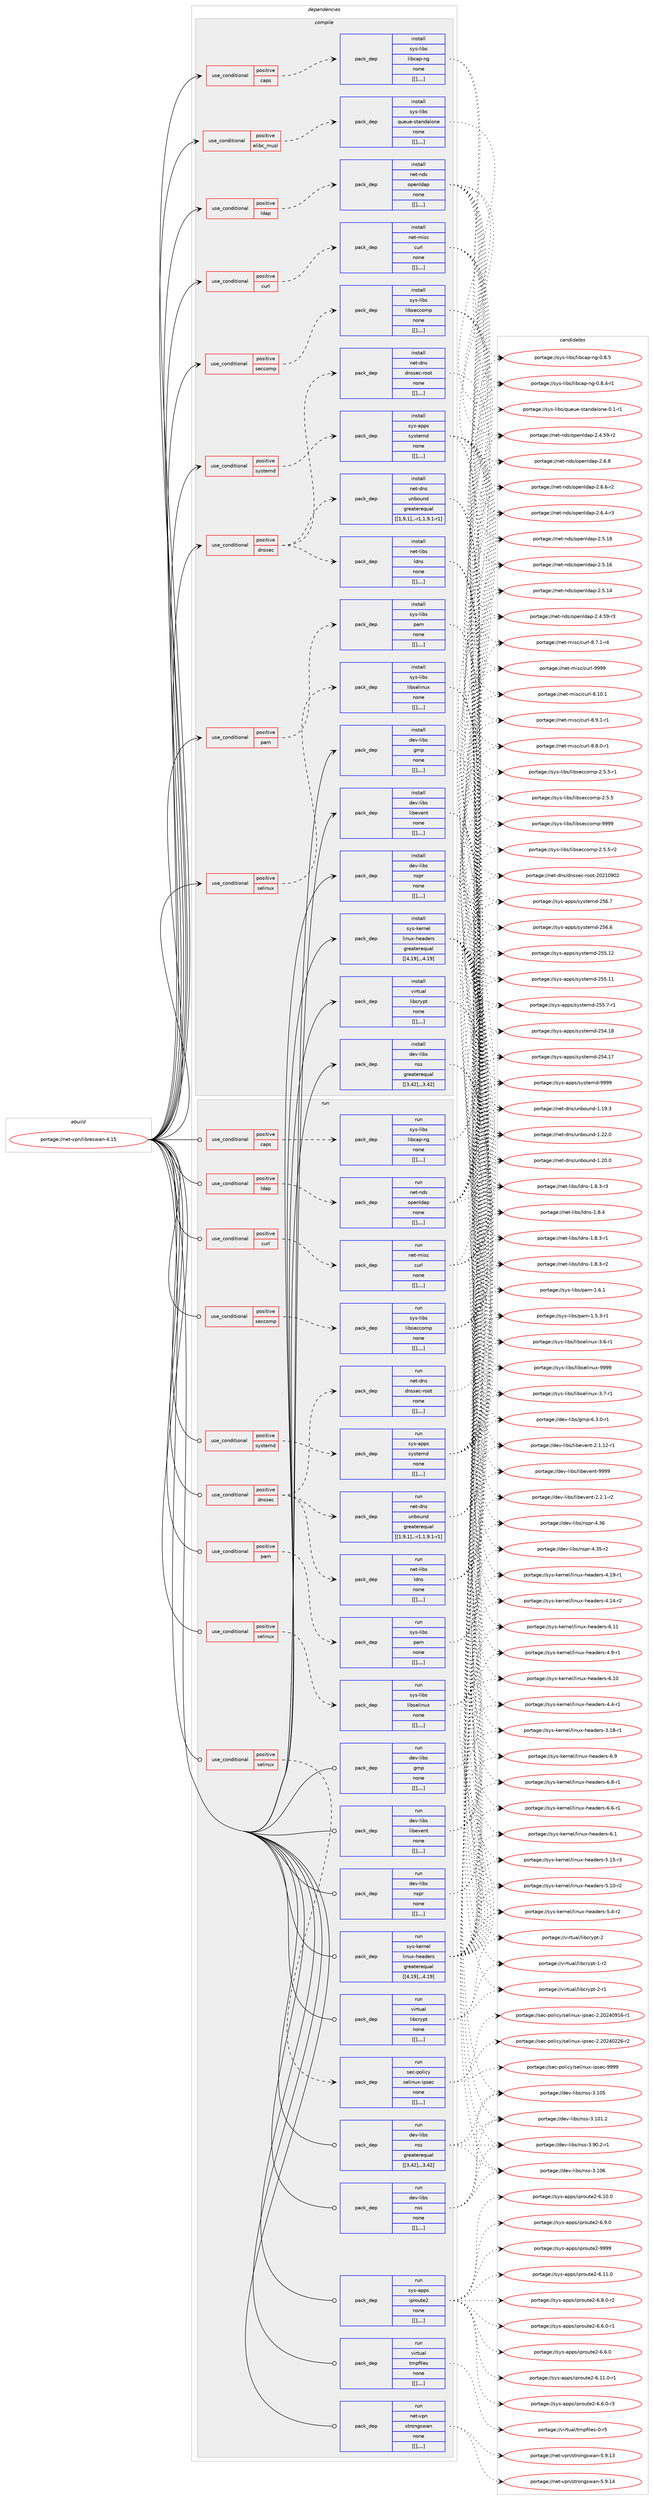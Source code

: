 digraph prolog {

# *************
# Graph options
# *************

newrank=true;
concentrate=true;
compound=true;
graph [rankdir=LR,fontname=Helvetica,fontsize=10,ranksep=1.5];#, ranksep=2.5, nodesep=0.2];
edge  [arrowhead=vee];
node  [fontname=Helvetica,fontsize=10];

# **********
# The ebuild
# **********

subgraph cluster_leftcol {
color=gray;
label=<<i>ebuild</i>>;
id [label="portage://net-vpn/libreswan-4.15", color=red, width=4, href="../net-vpn/libreswan-4.15.svg"];
}

# ****************
# The dependencies
# ****************

subgraph cluster_midcol {
color=gray;
label=<<i>dependencies</i>>;
subgraph cluster_compile {
fillcolor="#eeeeee";
style=filled;
label=<<i>compile</i>>;
subgraph cond108242 {
dependency408518 [label=<<TABLE BORDER="0" CELLBORDER="1" CELLSPACING="0" CELLPADDING="4"><TR><TD ROWSPAN="3" CELLPADDING="10">use_conditional</TD></TR><TR><TD>positive</TD></TR><TR><TD>caps</TD></TR></TABLE>>, shape=none, color=red];
subgraph pack297285 {
dependency408610 [label=<<TABLE BORDER="0" CELLBORDER="1" CELLSPACING="0" CELLPADDING="4" WIDTH="220"><TR><TD ROWSPAN="6" CELLPADDING="30">pack_dep</TD></TR><TR><TD WIDTH="110">install</TD></TR><TR><TD>sys-libs</TD></TR><TR><TD>libcap-ng</TD></TR><TR><TD>none</TD></TR><TR><TD>[[],,,,]</TD></TR></TABLE>>, shape=none, color=blue];
}
dependency408518:e -> dependency408610:w [weight=20,style="dashed",arrowhead="vee"];
}
id:e -> dependency408518:w [weight=20,style="solid",arrowhead="vee"];
subgraph cond108281 {
dependency408668 [label=<<TABLE BORDER="0" CELLBORDER="1" CELLSPACING="0" CELLPADDING="4"><TR><TD ROWSPAN="3" CELLPADDING="10">use_conditional</TD></TR><TR><TD>positive</TD></TR><TR><TD>curl</TD></TR></TABLE>>, shape=none, color=red];
subgraph pack297323 {
dependency408701 [label=<<TABLE BORDER="0" CELLBORDER="1" CELLSPACING="0" CELLPADDING="4" WIDTH="220"><TR><TD ROWSPAN="6" CELLPADDING="30">pack_dep</TD></TR><TR><TD WIDTH="110">install</TD></TR><TR><TD>net-misc</TD></TR><TR><TD>curl</TD></TR><TR><TD>none</TD></TR><TR><TD>[[],,,,]</TD></TR></TABLE>>, shape=none, color=blue];
}
dependency408668:e -> dependency408701:w [weight=20,style="dashed",arrowhead="vee"];
}
id:e -> dependency408668:w [weight=20,style="solid",arrowhead="vee"];
subgraph cond108294 {
dependency408707 [label=<<TABLE BORDER="0" CELLBORDER="1" CELLSPACING="0" CELLPADDING="4"><TR><TD ROWSPAN="3" CELLPADDING="10">use_conditional</TD></TR><TR><TD>positive</TD></TR><TR><TD>dnssec</TD></TR></TABLE>>, shape=none, color=red];
subgraph pack297364 {
dependency408767 [label=<<TABLE BORDER="0" CELLBORDER="1" CELLSPACING="0" CELLPADDING="4" WIDTH="220"><TR><TD ROWSPAN="6" CELLPADDING="30">pack_dep</TD></TR><TR><TD WIDTH="110">install</TD></TR><TR><TD>net-dns</TD></TR><TR><TD>unbound</TD></TR><TR><TD>greaterequal</TD></TR><TR><TD>[[1,9,1],,-r1,1.9.1-r1]</TD></TR></TABLE>>, shape=none, color=blue];
}
dependency408707:e -> dependency408767:w [weight=20,style="dashed",arrowhead="vee"];
subgraph pack297396 {
dependency408771 [label=<<TABLE BORDER="0" CELLBORDER="1" CELLSPACING="0" CELLPADDING="4" WIDTH="220"><TR><TD ROWSPAN="6" CELLPADDING="30">pack_dep</TD></TR><TR><TD WIDTH="110">install</TD></TR><TR><TD>net-libs</TD></TR><TR><TD>ldns</TD></TR><TR><TD>none</TD></TR><TR><TD>[[],,,,]</TD></TR></TABLE>>, shape=none, color=blue];
}
dependency408707:e -> dependency408771:w [weight=20,style="dashed",arrowhead="vee"];
subgraph pack297418 {
dependency408837 [label=<<TABLE BORDER="0" CELLBORDER="1" CELLSPACING="0" CELLPADDING="4" WIDTH="220"><TR><TD ROWSPAN="6" CELLPADDING="30">pack_dep</TD></TR><TR><TD WIDTH="110">install</TD></TR><TR><TD>net-dns</TD></TR><TR><TD>dnssec-root</TD></TR><TR><TD>none</TD></TR><TR><TD>[[],,,,]</TD></TR></TABLE>>, shape=none, color=blue];
}
dependency408707:e -> dependency408837:w [weight=20,style="dashed",arrowhead="vee"];
}
id:e -> dependency408707:w [weight=20,style="solid",arrowhead="vee"];
subgraph cond108328 {
dependency408862 [label=<<TABLE BORDER="0" CELLBORDER="1" CELLSPACING="0" CELLPADDING="4"><TR><TD ROWSPAN="3" CELLPADDING="10">use_conditional</TD></TR><TR><TD>positive</TD></TR><TR><TD>elibc_musl</TD></TR></TABLE>>, shape=none, color=red];
subgraph pack297475 {
dependency408890 [label=<<TABLE BORDER="0" CELLBORDER="1" CELLSPACING="0" CELLPADDING="4" WIDTH="220"><TR><TD ROWSPAN="6" CELLPADDING="30">pack_dep</TD></TR><TR><TD WIDTH="110">install</TD></TR><TR><TD>sys-libs</TD></TR><TR><TD>queue-standalone</TD></TR><TR><TD>none</TD></TR><TR><TD>[[],,,,]</TD></TR></TABLE>>, shape=none, color=blue];
}
dependency408862:e -> dependency408890:w [weight=20,style="dashed",arrowhead="vee"];
}
id:e -> dependency408862:w [weight=20,style="solid",arrowhead="vee"];
subgraph cond108346 {
dependency408937 [label=<<TABLE BORDER="0" CELLBORDER="1" CELLSPACING="0" CELLPADDING="4"><TR><TD ROWSPAN="3" CELLPADDING="10">use_conditional</TD></TR><TR><TD>positive</TD></TR><TR><TD>ldap</TD></TR></TABLE>>, shape=none, color=red];
subgraph pack297530 {
dependency408939 [label=<<TABLE BORDER="0" CELLBORDER="1" CELLSPACING="0" CELLPADDING="4" WIDTH="220"><TR><TD ROWSPAN="6" CELLPADDING="30">pack_dep</TD></TR><TR><TD WIDTH="110">install</TD></TR><TR><TD>net-nds</TD></TR><TR><TD>openldap</TD></TR><TR><TD>none</TD></TR><TR><TD>[[],,,,]</TD></TR></TABLE>>, shape=none, color=blue];
}
dependency408937:e -> dependency408939:w [weight=20,style="dashed",arrowhead="vee"];
}
id:e -> dependency408937:w [weight=20,style="solid",arrowhead="vee"];
subgraph cond108354 {
dependency408964 [label=<<TABLE BORDER="0" CELLBORDER="1" CELLSPACING="0" CELLPADDING="4"><TR><TD ROWSPAN="3" CELLPADDING="10">use_conditional</TD></TR><TR><TD>positive</TD></TR><TR><TD>pam</TD></TR></TABLE>>, shape=none, color=red];
subgraph pack297564 {
dependency408988 [label=<<TABLE BORDER="0" CELLBORDER="1" CELLSPACING="0" CELLPADDING="4" WIDTH="220"><TR><TD ROWSPAN="6" CELLPADDING="30">pack_dep</TD></TR><TR><TD WIDTH="110">install</TD></TR><TR><TD>sys-libs</TD></TR><TR><TD>pam</TD></TR><TR><TD>none</TD></TR><TR><TD>[[],,,,]</TD></TR></TABLE>>, shape=none, color=blue];
}
dependency408964:e -> dependency408988:w [weight=20,style="dashed",arrowhead="vee"];
}
id:e -> dependency408964:w [weight=20,style="solid",arrowhead="vee"];
subgraph cond108373 {
dependency409058 [label=<<TABLE BORDER="0" CELLBORDER="1" CELLSPACING="0" CELLPADDING="4"><TR><TD ROWSPAN="3" CELLPADDING="10">use_conditional</TD></TR><TR><TD>positive</TD></TR><TR><TD>seccomp</TD></TR></TABLE>>, shape=none, color=red];
subgraph pack297639 {
dependency409082 [label=<<TABLE BORDER="0" CELLBORDER="1" CELLSPACING="0" CELLPADDING="4" WIDTH="220"><TR><TD ROWSPAN="6" CELLPADDING="30">pack_dep</TD></TR><TR><TD WIDTH="110">install</TD></TR><TR><TD>sys-libs</TD></TR><TR><TD>libseccomp</TD></TR><TR><TD>none</TD></TR><TR><TD>[[],,,,]</TD></TR></TABLE>>, shape=none, color=blue];
}
dependency409058:e -> dependency409082:w [weight=20,style="dashed",arrowhead="vee"];
}
id:e -> dependency409058:w [weight=20,style="solid",arrowhead="vee"];
subgraph cond108396 {
dependency409127 [label=<<TABLE BORDER="0" CELLBORDER="1" CELLSPACING="0" CELLPADDING="4"><TR><TD ROWSPAN="3" CELLPADDING="10">use_conditional</TD></TR><TR><TD>positive</TD></TR><TR><TD>selinux</TD></TR></TABLE>>, shape=none, color=red];
subgraph pack297673 {
dependency409149 [label=<<TABLE BORDER="0" CELLBORDER="1" CELLSPACING="0" CELLPADDING="4" WIDTH="220"><TR><TD ROWSPAN="6" CELLPADDING="30">pack_dep</TD></TR><TR><TD WIDTH="110">install</TD></TR><TR><TD>sys-libs</TD></TR><TR><TD>libselinux</TD></TR><TR><TD>none</TD></TR><TR><TD>[[],,,,]</TD></TR></TABLE>>, shape=none, color=blue];
}
dependency409127:e -> dependency409149:w [weight=20,style="dashed",arrowhead="vee"];
}
id:e -> dependency409127:w [weight=20,style="solid",arrowhead="vee"];
subgraph cond108405 {
dependency409173 [label=<<TABLE BORDER="0" CELLBORDER="1" CELLSPACING="0" CELLPADDING="4"><TR><TD ROWSPAN="3" CELLPADDING="10">use_conditional</TD></TR><TR><TD>positive</TD></TR><TR><TD>systemd</TD></TR></TABLE>>, shape=none, color=red];
subgraph pack297709 {
dependency409200 [label=<<TABLE BORDER="0" CELLBORDER="1" CELLSPACING="0" CELLPADDING="4" WIDTH="220"><TR><TD ROWSPAN="6" CELLPADDING="30">pack_dep</TD></TR><TR><TD WIDTH="110">install</TD></TR><TR><TD>sys-apps</TD></TR><TR><TD>systemd</TD></TR><TR><TD>none</TD></TR><TR><TD>[[],,,,]</TD></TR></TABLE>>, shape=none, color=blue];
}
dependency409173:e -> dependency409200:w [weight=20,style="dashed",arrowhead="vee"];
}
id:e -> dependency409173:w [weight=20,style="solid",arrowhead="vee"];
subgraph pack297730 {
dependency409233 [label=<<TABLE BORDER="0" CELLBORDER="1" CELLSPACING="0" CELLPADDING="4" WIDTH="220"><TR><TD ROWSPAN="6" CELLPADDING="30">pack_dep</TD></TR><TR><TD WIDTH="110">install</TD></TR><TR><TD>dev-libs</TD></TR><TR><TD>gmp</TD></TR><TR><TD>none</TD></TR><TR><TD>[[],,,,]</TD></TR></TABLE>>, shape=none, color=blue];
}
id:e -> dependency409233:w [weight=20,style="solid",arrowhead="vee"];
subgraph pack297840 {
dependency409364 [label=<<TABLE BORDER="0" CELLBORDER="1" CELLSPACING="0" CELLPADDING="4" WIDTH="220"><TR><TD ROWSPAN="6" CELLPADDING="30">pack_dep</TD></TR><TR><TD WIDTH="110">install</TD></TR><TR><TD>dev-libs</TD></TR><TR><TD>libevent</TD></TR><TR><TD>none</TD></TR><TR><TD>[[],,,,]</TD></TR></TABLE>>, shape=none, color=blue];
}
id:e -> dependency409364:w [weight=20,style="solid",arrowhead="vee"];
subgraph pack297842 {
dependency409368 [label=<<TABLE BORDER="0" CELLBORDER="1" CELLSPACING="0" CELLPADDING="4" WIDTH="220"><TR><TD ROWSPAN="6" CELLPADDING="30">pack_dep</TD></TR><TR><TD WIDTH="110">install</TD></TR><TR><TD>dev-libs</TD></TR><TR><TD>nspr</TD></TR><TR><TD>none</TD></TR><TR><TD>[[],,,,]</TD></TR></TABLE>>, shape=none, color=blue];
}
id:e -> dependency409368:w [weight=20,style="solid",arrowhead="vee"];
subgraph pack297844 {
dependency409372 [label=<<TABLE BORDER="0" CELLBORDER="1" CELLSPACING="0" CELLPADDING="4" WIDTH="220"><TR><TD ROWSPAN="6" CELLPADDING="30">pack_dep</TD></TR><TR><TD WIDTH="110">install</TD></TR><TR><TD>dev-libs</TD></TR><TR><TD>nss</TD></TR><TR><TD>greaterequal</TD></TR><TR><TD>[[3,42],,,3.42]</TD></TR></TABLE>>, shape=none, color=blue];
}
id:e -> dependency409372:w [weight=20,style="solid",arrowhead="vee"];
subgraph pack297862 {
dependency409481 [label=<<TABLE BORDER="0" CELLBORDER="1" CELLSPACING="0" CELLPADDING="4" WIDTH="220"><TR><TD ROWSPAN="6" CELLPADDING="30">pack_dep</TD></TR><TR><TD WIDTH="110">install</TD></TR><TR><TD>sys-kernel</TD></TR><TR><TD>linux-headers</TD></TR><TR><TD>greaterequal</TD></TR><TR><TD>[[4,19],,,4.19]</TD></TR></TABLE>>, shape=none, color=blue];
}
id:e -> dependency409481:w [weight=20,style="solid",arrowhead="vee"];
subgraph pack297978 {
dependency409607 [label=<<TABLE BORDER="0" CELLBORDER="1" CELLSPACING="0" CELLPADDING="4" WIDTH="220"><TR><TD ROWSPAN="6" CELLPADDING="30">pack_dep</TD></TR><TR><TD WIDTH="110">install</TD></TR><TR><TD>virtual</TD></TR><TR><TD>libcrypt</TD></TR><TR><TD>none</TD></TR><TR><TD>[[],,,,]</TD></TR></TABLE>>, shape=none, color=blue];
}
id:e -> dependency409607:w [weight=20,style="solid",arrowhead="vee"];
}
subgraph cluster_compileandrun {
fillcolor="#eeeeee";
style=filled;
label=<<i>compile and run</i>>;
}
subgraph cluster_run {
fillcolor="#eeeeee";
style=filled;
label=<<i>run</i>>;
subgraph cond108535 {
dependency409677 [label=<<TABLE BORDER="0" CELLBORDER="1" CELLSPACING="0" CELLPADDING="4"><TR><TD ROWSPAN="3" CELLPADDING="10">use_conditional</TD></TR><TR><TD>positive</TD></TR><TR><TD>caps</TD></TR></TABLE>>, shape=none, color=red];
subgraph pack298084 {
dependency409717 [label=<<TABLE BORDER="0" CELLBORDER="1" CELLSPACING="0" CELLPADDING="4" WIDTH="220"><TR><TD ROWSPAN="6" CELLPADDING="30">pack_dep</TD></TR><TR><TD WIDTH="110">run</TD></TR><TR><TD>sys-libs</TD></TR><TR><TD>libcap-ng</TD></TR><TR><TD>none</TD></TR><TR><TD>[[],,,,]</TD></TR></TABLE>>, shape=none, color=blue];
}
dependency409677:e -> dependency409717:w [weight=20,style="dashed",arrowhead="vee"];
}
id:e -> dependency409677:w [weight=20,style="solid",arrowhead="odot"];
subgraph cond108575 {
dependency409721 [label=<<TABLE BORDER="0" CELLBORDER="1" CELLSPACING="0" CELLPADDING="4"><TR><TD ROWSPAN="3" CELLPADDING="10">use_conditional</TD></TR><TR><TD>positive</TD></TR><TR><TD>curl</TD></TR></TABLE>>, shape=none, color=red];
subgraph pack298117 {
dependency409803 [label=<<TABLE BORDER="0" CELLBORDER="1" CELLSPACING="0" CELLPADDING="4" WIDTH="220"><TR><TD ROWSPAN="6" CELLPADDING="30">pack_dep</TD></TR><TR><TD WIDTH="110">run</TD></TR><TR><TD>net-misc</TD></TR><TR><TD>curl</TD></TR><TR><TD>none</TD></TR><TR><TD>[[],,,,]</TD></TR></TABLE>>, shape=none, color=blue];
}
dependency409721:e -> dependency409803:w [weight=20,style="dashed",arrowhead="vee"];
}
id:e -> dependency409721:w [weight=20,style="solid",arrowhead="odot"];
subgraph cond108602 {
dependency409865 [label=<<TABLE BORDER="0" CELLBORDER="1" CELLSPACING="0" CELLPADDING="4"><TR><TD ROWSPAN="3" CELLPADDING="10">use_conditional</TD></TR><TR><TD>positive</TD></TR><TR><TD>dnssec</TD></TR></TABLE>>, shape=none, color=red];
subgraph pack298189 {
dependency409929 [label=<<TABLE BORDER="0" CELLBORDER="1" CELLSPACING="0" CELLPADDING="4" WIDTH="220"><TR><TD ROWSPAN="6" CELLPADDING="30">pack_dep</TD></TR><TR><TD WIDTH="110">run</TD></TR><TR><TD>net-dns</TD></TR><TR><TD>unbound</TD></TR><TR><TD>greaterequal</TD></TR><TR><TD>[[1,9,1],,-r1,1.9.1-r1]</TD></TR></TABLE>>, shape=none, color=blue];
}
dependency409865:e -> dependency409929:w [weight=20,style="dashed",arrowhead="vee"];
subgraph pack298234 {
dependency409953 [label=<<TABLE BORDER="0" CELLBORDER="1" CELLSPACING="0" CELLPADDING="4" WIDTH="220"><TR><TD ROWSPAN="6" CELLPADDING="30">pack_dep</TD></TR><TR><TD WIDTH="110">run</TD></TR><TR><TD>net-libs</TD></TR><TR><TD>ldns</TD></TR><TR><TD>none</TD></TR><TR><TD>[[],,,,]</TD></TR></TABLE>>, shape=none, color=blue];
}
dependency409865:e -> dependency409953:w [weight=20,style="dashed",arrowhead="vee"];
subgraph pack298236 {
dependency410001 [label=<<TABLE BORDER="0" CELLBORDER="1" CELLSPACING="0" CELLPADDING="4" WIDTH="220"><TR><TD ROWSPAN="6" CELLPADDING="30">pack_dep</TD></TR><TR><TD WIDTH="110">run</TD></TR><TR><TD>net-dns</TD></TR><TR><TD>dnssec-root</TD></TR><TR><TD>none</TD></TR><TR><TD>[[],,,,]</TD></TR></TABLE>>, shape=none, color=blue];
}
dependency409865:e -> dependency410001:w [weight=20,style="dashed",arrowhead="vee"];
}
id:e -> dependency409865:w [weight=20,style="solid",arrowhead="odot"];
subgraph cond108670 {
dependency410009 [label=<<TABLE BORDER="0" CELLBORDER="1" CELLSPACING="0" CELLPADDING="4"><TR><TD ROWSPAN="3" CELLPADDING="10">use_conditional</TD></TR><TR><TD>positive</TD></TR><TR><TD>ldap</TD></TR></TABLE>>, shape=none, color=red];
subgraph pack298274 {
dependency410012 [label=<<TABLE BORDER="0" CELLBORDER="1" CELLSPACING="0" CELLPADDING="4" WIDTH="220"><TR><TD ROWSPAN="6" CELLPADDING="30">pack_dep</TD></TR><TR><TD WIDTH="110">run</TD></TR><TR><TD>net-nds</TD></TR><TR><TD>openldap</TD></TR><TR><TD>none</TD></TR><TR><TD>[[],,,,]</TD></TR></TABLE>>, shape=none, color=blue];
}
dependency410009:e -> dependency410012:w [weight=20,style="dashed",arrowhead="vee"];
}
id:e -> dependency410009:w [weight=20,style="solid",arrowhead="odot"];
subgraph cond108684 {
dependency410034 [label=<<TABLE BORDER="0" CELLBORDER="1" CELLSPACING="0" CELLPADDING="4"><TR><TD ROWSPAN="3" CELLPADDING="10">use_conditional</TD></TR><TR><TD>positive</TD></TR><TR><TD>pam</TD></TR></TABLE>>, shape=none, color=red];
subgraph pack298293 {
dependency410039 [label=<<TABLE BORDER="0" CELLBORDER="1" CELLSPACING="0" CELLPADDING="4" WIDTH="220"><TR><TD ROWSPAN="6" CELLPADDING="30">pack_dep</TD></TR><TR><TD WIDTH="110">run</TD></TR><TR><TD>sys-libs</TD></TR><TR><TD>pam</TD></TR><TR><TD>none</TD></TR><TR><TD>[[],,,,]</TD></TR></TABLE>>, shape=none, color=blue];
}
dependency410034:e -> dependency410039:w [weight=20,style="dashed",arrowhead="vee"];
}
id:e -> dependency410034:w [weight=20,style="solid",arrowhead="odot"];
subgraph cond108700 {
dependency410108 [label=<<TABLE BORDER="0" CELLBORDER="1" CELLSPACING="0" CELLPADDING="4"><TR><TD ROWSPAN="3" CELLPADDING="10">use_conditional</TD></TR><TR><TD>positive</TD></TR><TR><TD>seccomp</TD></TR></TABLE>>, shape=none, color=red];
subgraph pack298359 {
dependency410135 [label=<<TABLE BORDER="0" CELLBORDER="1" CELLSPACING="0" CELLPADDING="4" WIDTH="220"><TR><TD ROWSPAN="6" CELLPADDING="30">pack_dep</TD></TR><TR><TD WIDTH="110">run</TD></TR><TR><TD>sys-libs</TD></TR><TR><TD>libseccomp</TD></TR><TR><TD>none</TD></TR><TR><TD>[[],,,,]</TD></TR></TABLE>>, shape=none, color=blue];
}
dependency410108:e -> dependency410135:w [weight=20,style="dashed",arrowhead="vee"];
}
id:e -> dependency410108:w [weight=20,style="solid",arrowhead="odot"];
subgraph cond108723 {
dependency410182 [label=<<TABLE BORDER="0" CELLBORDER="1" CELLSPACING="0" CELLPADDING="4"><TR><TD ROWSPAN="3" CELLPADDING="10">use_conditional</TD></TR><TR><TD>positive</TD></TR><TR><TD>selinux</TD></TR></TABLE>>, shape=none, color=red];
subgraph pack298399 {
dependency410243 [label=<<TABLE BORDER="0" CELLBORDER="1" CELLSPACING="0" CELLPADDING="4" WIDTH="220"><TR><TD ROWSPAN="6" CELLPADDING="30">pack_dep</TD></TR><TR><TD WIDTH="110">run</TD></TR><TR><TD>sec-policy</TD></TR><TR><TD>selinux-ipsec</TD></TR><TR><TD>none</TD></TR><TR><TD>[[],,,,]</TD></TR></TABLE>>, shape=none, color=blue];
}
dependency410182:e -> dependency410243:w [weight=20,style="dashed",arrowhead="vee"];
}
id:e -> dependency410182:w [weight=20,style="solid",arrowhead="odot"];
subgraph cond108760 {
dependency410251 [label=<<TABLE BORDER="0" CELLBORDER="1" CELLSPACING="0" CELLPADDING="4"><TR><TD ROWSPAN="3" CELLPADDING="10">use_conditional</TD></TR><TR><TD>positive</TD></TR><TR><TD>selinux</TD></TR></TABLE>>, shape=none, color=red];
subgraph pack298447 {
dependency410323 [label=<<TABLE BORDER="0" CELLBORDER="1" CELLSPACING="0" CELLPADDING="4" WIDTH="220"><TR><TD ROWSPAN="6" CELLPADDING="30">pack_dep</TD></TR><TR><TD WIDTH="110">run</TD></TR><TR><TD>sys-libs</TD></TR><TR><TD>libselinux</TD></TR><TR><TD>none</TD></TR><TR><TD>[[],,,,]</TD></TR></TABLE>>, shape=none, color=blue];
}
dependency410251:e -> dependency410323:w [weight=20,style="dashed",arrowhead="vee"];
}
id:e -> dependency410251:w [weight=20,style="solid",arrowhead="odot"];
subgraph cond108809 {
dependency410485 [label=<<TABLE BORDER="0" CELLBORDER="1" CELLSPACING="0" CELLPADDING="4"><TR><TD ROWSPAN="3" CELLPADDING="10">use_conditional</TD></TR><TR><TD>positive</TD></TR><TR><TD>systemd</TD></TR></TABLE>>, shape=none, color=red];
subgraph pack298592 {
dependency410526 [label=<<TABLE BORDER="0" CELLBORDER="1" CELLSPACING="0" CELLPADDING="4" WIDTH="220"><TR><TD ROWSPAN="6" CELLPADDING="30">pack_dep</TD></TR><TR><TD WIDTH="110">run</TD></TR><TR><TD>sys-apps</TD></TR><TR><TD>systemd</TD></TR><TR><TD>none</TD></TR><TR><TD>[[],,,,]</TD></TR></TABLE>>, shape=none, color=blue];
}
dependency410485:e -> dependency410526:w [weight=20,style="dashed",arrowhead="vee"];
}
id:e -> dependency410485:w [weight=20,style="solid",arrowhead="odot"];
subgraph pack298607 {
dependency410567 [label=<<TABLE BORDER="0" CELLBORDER="1" CELLSPACING="0" CELLPADDING="4" WIDTH="220"><TR><TD ROWSPAN="6" CELLPADDING="30">pack_dep</TD></TR><TR><TD WIDTH="110">run</TD></TR><TR><TD>dev-libs</TD></TR><TR><TD>gmp</TD></TR><TR><TD>none</TD></TR><TR><TD>[[],,,,]</TD></TR></TABLE>>, shape=none, color=blue];
}
id:e -> dependency410567:w [weight=20,style="solid",arrowhead="odot"];
subgraph pack298688 {
dependency410659 [label=<<TABLE BORDER="0" CELLBORDER="1" CELLSPACING="0" CELLPADDING="4" WIDTH="220"><TR><TD ROWSPAN="6" CELLPADDING="30">pack_dep</TD></TR><TR><TD WIDTH="110">run</TD></TR><TR><TD>dev-libs</TD></TR><TR><TD>libevent</TD></TR><TR><TD>none</TD></TR><TR><TD>[[],,,,]</TD></TR></TABLE>>, shape=none, color=blue];
}
id:e -> dependency410659:w [weight=20,style="solid",arrowhead="odot"];
subgraph pack298694 {
dependency410664 [label=<<TABLE BORDER="0" CELLBORDER="1" CELLSPACING="0" CELLPADDING="4" WIDTH="220"><TR><TD ROWSPAN="6" CELLPADDING="30">pack_dep</TD></TR><TR><TD WIDTH="110">run</TD></TR><TR><TD>dev-libs</TD></TR><TR><TD>nspr</TD></TR><TR><TD>none</TD></TR><TR><TD>[[],,,,]</TD></TR></TABLE>>, shape=none, color=blue];
}
id:e -> dependency410664:w [weight=20,style="solid",arrowhead="odot"];
subgraph pack298731 {
dependency410751 [label=<<TABLE BORDER="0" CELLBORDER="1" CELLSPACING="0" CELLPADDING="4" WIDTH="220"><TR><TD ROWSPAN="6" CELLPADDING="30">pack_dep</TD></TR><TR><TD WIDTH="110">run</TD></TR><TR><TD>dev-libs</TD></TR><TR><TD>nss</TD></TR><TR><TD>greaterequal</TD></TR><TR><TD>[[3,42],,,3.42]</TD></TR></TABLE>>, shape=none, color=blue];
}
id:e -> dependency410751:w [weight=20,style="solid",arrowhead="odot"];
subgraph pack298771 {
dependency410778 [label=<<TABLE BORDER="0" CELLBORDER="1" CELLSPACING="0" CELLPADDING="4" WIDTH="220"><TR><TD ROWSPAN="6" CELLPADDING="30">pack_dep</TD></TR><TR><TD WIDTH="110">run</TD></TR><TR><TD>dev-libs</TD></TR><TR><TD>nss</TD></TR><TR><TD>none</TD></TR><TR><TD>[[],,,,]</TD></TR></TABLE>>, shape=none, color=blue];
}
id:e -> dependency410778:w [weight=20,style="solid",arrowhead="odot"];
subgraph pack298799 {
dependency410859 [label=<<TABLE BORDER="0" CELLBORDER="1" CELLSPACING="0" CELLPADDING="4" WIDTH="220"><TR><TD ROWSPAN="6" CELLPADDING="30">pack_dep</TD></TR><TR><TD WIDTH="110">run</TD></TR><TR><TD>sys-apps</TD></TR><TR><TD>iproute2</TD></TR><TR><TD>none</TD></TR><TR><TD>[[],,,,]</TD></TR></TABLE>>, shape=none, color=blue];
}
id:e -> dependency410859:w [weight=20,style="solid",arrowhead="odot"];
subgraph pack298830 {
dependency410865 [label=<<TABLE BORDER="0" CELLBORDER="1" CELLSPACING="0" CELLPADDING="4" WIDTH="220"><TR><TD ROWSPAN="6" CELLPADDING="30">pack_dep</TD></TR><TR><TD WIDTH="110">run</TD></TR><TR><TD>sys-kernel</TD></TR><TR><TD>linux-headers</TD></TR><TR><TD>greaterequal</TD></TR><TR><TD>[[4,19],,,4.19]</TD></TR></TABLE>>, shape=none, color=blue];
}
id:e -> dependency410865:w [weight=20,style="solid",arrowhead="odot"];
subgraph pack298833 {
dependency410885 [label=<<TABLE BORDER="0" CELLBORDER="1" CELLSPACING="0" CELLPADDING="4" WIDTH="220"><TR><TD ROWSPAN="6" CELLPADDING="30">pack_dep</TD></TR><TR><TD WIDTH="110">run</TD></TR><TR><TD>virtual</TD></TR><TR><TD>libcrypt</TD></TR><TR><TD>none</TD></TR><TR><TD>[[],,,,]</TD></TR></TABLE>>, shape=none, color=blue];
}
id:e -> dependency410885:w [weight=20,style="solid",arrowhead="odot"];
subgraph pack298841 {
dependency410889 [label=<<TABLE BORDER="0" CELLBORDER="1" CELLSPACING="0" CELLPADDING="4" WIDTH="220"><TR><TD ROWSPAN="6" CELLPADDING="30">pack_dep</TD></TR><TR><TD WIDTH="110">run</TD></TR><TR><TD>virtual</TD></TR><TR><TD>tmpfiles</TD></TR><TR><TD>none</TD></TR><TR><TD>[[],,,,]</TD></TR></TABLE>>, shape=none, color=blue];
}
id:e -> dependency410889:w [weight=20,style="solid",arrowhead="odot"];
subgraph pack298880 {
dependency410936 [label=<<TABLE BORDER="0" CELLBORDER="1" CELLSPACING="0" CELLPADDING="4" WIDTH="220"><TR><TD ROWSPAN="6" CELLPADDING="30">pack_dep</TD></TR><TR><TD WIDTH="110">run</TD></TR><TR><TD>net-vpn</TD></TR><TR><TD>strongswan</TD></TR><TR><TD>none</TD></TR><TR><TD>[[],,,,]</TD></TR></TABLE>>, shape=none, color=blue];
}
id:e -> dependency410936:w [weight=20,style="solid",arrowhead="odot"];
}
}

# **************
# The candidates
# **************

subgraph cluster_choices {
rank=same;
color=gray;
label=<<i>candidates</i>>;

subgraph choice297856 {
color=black;
nodesep=1;
choice11512111545108105981154710810598999711245110103454846564653 [label="portage://sys-libs/libcap-ng-0.8.5", color=red, width=4,href="../sys-libs/libcap-ng-0.8.5.svg"];
choice115121115451081059811547108105989997112451101034548465646524511449 [label="portage://sys-libs/libcap-ng-0.8.4-r1", color=red, width=4,href="../sys-libs/libcap-ng-0.8.4-r1.svg"];
dependency408610:e -> choice11512111545108105981154710810598999711245110103454846564653:w [style=dotted,weight="100"];
dependency408610:e -> choice115121115451081059811547108105989997112451101034548465646524511449:w [style=dotted,weight="100"];
}
subgraph choice297929 {
color=black;
nodesep=1;
choice110101116451091051159947991171141084557575757 [label="portage://net-misc/curl-9999", color=red, width=4,href="../net-misc/curl-9999.svg"];
choice1101011164510910511599479911711410845564649484649 [label="portage://net-misc/curl-8.10.1", color=red, width=4,href="../net-misc/curl-8.10.1.svg"];
choice110101116451091051159947991171141084556465746494511449 [label="portage://net-misc/curl-8.9.1-r1", color=red, width=4,href="../net-misc/curl-8.9.1-r1.svg"];
choice110101116451091051159947991171141084556465646484511449 [label="portage://net-misc/curl-8.8.0-r1", color=red, width=4,href="../net-misc/curl-8.8.0-r1.svg"];
choice110101116451091051159947991171141084556465546494511452 [label="portage://net-misc/curl-8.7.1-r4", color=red, width=4,href="../net-misc/curl-8.7.1-r4.svg"];
dependency408701:e -> choice110101116451091051159947991171141084557575757:w [style=dotted,weight="100"];
dependency408701:e -> choice1101011164510910511599479911711410845564649484649:w [style=dotted,weight="100"];
dependency408701:e -> choice110101116451091051159947991171141084556465746494511449:w [style=dotted,weight="100"];
dependency408701:e -> choice110101116451091051159947991171141084556465646484511449:w [style=dotted,weight="100"];
dependency408701:e -> choice110101116451091051159947991171141084556465546494511452:w [style=dotted,weight="100"];
}
subgraph choice297960 {
color=black;
nodesep=1;
choice11010111645100110115471171109811111711010045494650504648 [label="portage://net-dns/unbound-1.22.0", color=red, width=4,href="../net-dns/unbound-1.22.0.svg"];
choice11010111645100110115471171109811111711010045494650484648 [label="portage://net-dns/unbound-1.20.0", color=red, width=4,href="../net-dns/unbound-1.20.0.svg"];
choice11010111645100110115471171109811111711010045494649574651 [label="portage://net-dns/unbound-1.19.3", color=red, width=4,href="../net-dns/unbound-1.19.3.svg"];
dependency408767:e -> choice11010111645100110115471171109811111711010045494650504648:w [style=dotted,weight="100"];
dependency408767:e -> choice11010111645100110115471171109811111711010045494650484648:w [style=dotted,weight="100"];
dependency408767:e -> choice11010111645100110115471171109811111711010045494649574651:w [style=dotted,weight="100"];
}
subgraph choice297982 {
color=black;
nodesep=1;
choice110101116451081059811547108100110115454946564652 [label="portage://net-libs/ldns-1.8.4", color=red, width=4,href="../net-libs/ldns-1.8.4.svg"];
choice1101011164510810598115471081001101154549465646514511451 [label="portage://net-libs/ldns-1.8.3-r3", color=red, width=4,href="../net-libs/ldns-1.8.3-r3.svg"];
choice1101011164510810598115471081001101154549465646514511450 [label="portage://net-libs/ldns-1.8.3-r2", color=red, width=4,href="../net-libs/ldns-1.8.3-r2.svg"];
choice1101011164510810598115471081001101154549465646514511449 [label="portage://net-libs/ldns-1.8.3-r1", color=red, width=4,href="../net-libs/ldns-1.8.3-r1.svg"];
dependency408771:e -> choice110101116451081059811547108100110115454946564652:w [style=dotted,weight="100"];
dependency408771:e -> choice1101011164510810598115471081001101154549465646514511451:w [style=dotted,weight="100"];
dependency408771:e -> choice1101011164510810598115471081001101154549465646514511450:w [style=dotted,weight="100"];
dependency408771:e -> choice1101011164510810598115471081001101154549465646514511449:w [style=dotted,weight="100"];
}
subgraph choice297989 {
color=black;
nodesep=1;
choice11010111645100110115471001101151151019945114111111116455048504948574850 [label="portage://net-dns/dnssec-root-20210902", color=red, width=4,href="../net-dns/dnssec-root-20210902.svg"];
dependency408837:e -> choice11010111645100110115471001101151151019945114111111116455048504948574850:w [style=dotted,weight="100"];
}
subgraph choice298040 {
color=black;
nodesep=1;
choice115121115451081059811547113117101117101451151169711010097108111110101454846494511449 [label="portage://sys-libs/queue-standalone-0.1-r1", color=red, width=4,href="../sys-libs/queue-standalone-0.1-r1.svg"];
dependency408890:e -> choice115121115451081059811547113117101117101451151169711010097108111110101454846494511449:w [style=dotted,weight="100"];
}
subgraph choice298073 {
color=black;
nodesep=1;
choice110101116451101001154711111210111010810097112455046544656 [label="portage://net-nds/openldap-2.6.8", color=red, width=4,href="../net-nds/openldap-2.6.8.svg"];
choice1101011164511010011547111112101110108100971124550465446544511450 [label="portage://net-nds/openldap-2.6.6-r2", color=red, width=4,href="../net-nds/openldap-2.6.6-r2.svg"];
choice1101011164511010011547111112101110108100971124550465446524511451 [label="portage://net-nds/openldap-2.6.4-r3", color=red, width=4,href="../net-nds/openldap-2.6.4-r3.svg"];
choice11010111645110100115471111121011101081009711245504653464956 [label="portage://net-nds/openldap-2.5.18", color=red, width=4,href="../net-nds/openldap-2.5.18.svg"];
choice11010111645110100115471111121011101081009711245504653464954 [label="portage://net-nds/openldap-2.5.16", color=red, width=4,href="../net-nds/openldap-2.5.16.svg"];
choice11010111645110100115471111121011101081009711245504653464952 [label="portage://net-nds/openldap-2.5.14", color=red, width=4,href="../net-nds/openldap-2.5.14.svg"];
choice110101116451101001154711111210111010810097112455046524653574511451 [label="portage://net-nds/openldap-2.4.59-r3", color=red, width=4,href="../net-nds/openldap-2.4.59-r3.svg"];
choice110101116451101001154711111210111010810097112455046524653574511450 [label="portage://net-nds/openldap-2.4.59-r2", color=red, width=4,href="../net-nds/openldap-2.4.59-r2.svg"];
dependency408939:e -> choice110101116451101001154711111210111010810097112455046544656:w [style=dotted,weight="100"];
dependency408939:e -> choice1101011164511010011547111112101110108100971124550465446544511450:w [style=dotted,weight="100"];
dependency408939:e -> choice1101011164511010011547111112101110108100971124550465446524511451:w [style=dotted,weight="100"];
dependency408939:e -> choice11010111645110100115471111121011101081009711245504653464956:w [style=dotted,weight="100"];
dependency408939:e -> choice11010111645110100115471111121011101081009711245504653464954:w [style=dotted,weight="100"];
dependency408939:e -> choice11010111645110100115471111121011101081009711245504653464952:w [style=dotted,weight="100"];
dependency408939:e -> choice110101116451101001154711111210111010810097112455046524653574511451:w [style=dotted,weight="100"];
dependency408939:e -> choice110101116451101001154711111210111010810097112455046524653574511450:w [style=dotted,weight="100"];
}
subgraph choice298101 {
color=black;
nodesep=1;
choice11512111545108105981154711297109454946544649 [label="portage://sys-libs/pam-1.6.1", color=red, width=4,href="../sys-libs/pam-1.6.1.svg"];
choice115121115451081059811547112971094549465346514511449 [label="portage://sys-libs/pam-1.5.3-r1", color=red, width=4,href="../sys-libs/pam-1.5.3-r1.svg"];
dependency408988:e -> choice11512111545108105981154711297109454946544649:w [style=dotted,weight="100"];
dependency408988:e -> choice115121115451081059811547112971094549465346514511449:w [style=dotted,weight="100"];
}
subgraph choice298105 {
color=black;
nodesep=1;
choice1151211154510810598115471081059811510199991111091124557575757 [label="portage://sys-libs/libseccomp-9999", color=red, width=4,href="../sys-libs/libseccomp-9999.svg"];
choice1151211154510810598115471081059811510199991111091124550465346534511450 [label="portage://sys-libs/libseccomp-2.5.5-r2", color=red, width=4,href="../sys-libs/libseccomp-2.5.5-r2.svg"];
choice1151211154510810598115471081059811510199991111091124550465346534511449 [label="portage://sys-libs/libseccomp-2.5.5-r1", color=red, width=4,href="../sys-libs/libseccomp-2.5.5-r1.svg"];
choice115121115451081059811547108105981151019999111109112455046534653 [label="portage://sys-libs/libseccomp-2.5.5", color=red, width=4,href="../sys-libs/libseccomp-2.5.5.svg"];
dependency409082:e -> choice1151211154510810598115471081059811510199991111091124557575757:w [style=dotted,weight="100"];
dependency409082:e -> choice1151211154510810598115471081059811510199991111091124550465346534511450:w [style=dotted,weight="100"];
dependency409082:e -> choice1151211154510810598115471081059811510199991111091124550465346534511449:w [style=dotted,weight="100"];
dependency409082:e -> choice115121115451081059811547108105981151019999111109112455046534653:w [style=dotted,weight="100"];
}
subgraph choice298153 {
color=black;
nodesep=1;
choice115121115451081059811547108105981151011081051101171204557575757 [label="portage://sys-libs/libselinux-9999", color=red, width=4,href="../sys-libs/libselinux-9999.svg"];
choice11512111545108105981154710810598115101108105110117120455146554511449 [label="portage://sys-libs/libselinux-3.7-r1", color=red, width=4,href="../sys-libs/libselinux-3.7-r1.svg"];
choice11512111545108105981154710810598115101108105110117120455146544511449 [label="portage://sys-libs/libselinux-3.6-r1", color=red, width=4,href="../sys-libs/libselinux-3.6-r1.svg"];
dependency409149:e -> choice115121115451081059811547108105981151011081051101171204557575757:w [style=dotted,weight="100"];
dependency409149:e -> choice11512111545108105981154710810598115101108105110117120455146554511449:w [style=dotted,weight="100"];
dependency409149:e -> choice11512111545108105981154710810598115101108105110117120455146544511449:w [style=dotted,weight="100"];
}
subgraph choice298158 {
color=black;
nodesep=1;
choice1151211154597112112115471151211151161011091004557575757 [label="portage://sys-apps/systemd-9999", color=red, width=4,href="../sys-apps/systemd-9999.svg"];
choice115121115459711211211547115121115116101109100455053544655 [label="portage://sys-apps/systemd-256.7", color=red, width=4,href="../sys-apps/systemd-256.7.svg"];
choice115121115459711211211547115121115116101109100455053544654 [label="portage://sys-apps/systemd-256.6", color=red, width=4,href="../sys-apps/systemd-256.6.svg"];
choice11512111545971121121154711512111511610110910045505353464950 [label="portage://sys-apps/systemd-255.12", color=red, width=4,href="../sys-apps/systemd-255.12.svg"];
choice11512111545971121121154711512111511610110910045505353464949 [label="portage://sys-apps/systemd-255.11", color=red, width=4,href="../sys-apps/systemd-255.11.svg"];
choice1151211154597112112115471151211151161011091004550535346554511449 [label="portage://sys-apps/systemd-255.7-r1", color=red, width=4,href="../sys-apps/systemd-255.7-r1.svg"];
choice11512111545971121121154711512111511610110910045505352464956 [label="portage://sys-apps/systemd-254.18", color=red, width=4,href="../sys-apps/systemd-254.18.svg"];
choice11512111545971121121154711512111511610110910045505352464955 [label="portage://sys-apps/systemd-254.17", color=red, width=4,href="../sys-apps/systemd-254.17.svg"];
dependency409200:e -> choice1151211154597112112115471151211151161011091004557575757:w [style=dotted,weight="100"];
dependency409200:e -> choice115121115459711211211547115121115116101109100455053544655:w [style=dotted,weight="100"];
dependency409200:e -> choice115121115459711211211547115121115116101109100455053544654:w [style=dotted,weight="100"];
dependency409200:e -> choice11512111545971121121154711512111511610110910045505353464950:w [style=dotted,weight="100"];
dependency409200:e -> choice11512111545971121121154711512111511610110910045505353464949:w [style=dotted,weight="100"];
dependency409200:e -> choice1151211154597112112115471151211151161011091004550535346554511449:w [style=dotted,weight="100"];
dependency409200:e -> choice11512111545971121121154711512111511610110910045505352464956:w [style=dotted,weight="100"];
dependency409200:e -> choice11512111545971121121154711512111511610110910045505352464955:w [style=dotted,weight="100"];
}
subgraph choice298179 {
color=black;
nodesep=1;
choice1001011184510810598115471031091124554465146484511449 [label="portage://dev-libs/gmp-6.3.0-r1", color=red, width=4,href="../dev-libs/gmp-6.3.0-r1.svg"];
dependency409233:e -> choice1001011184510810598115471031091124554465146484511449:w [style=dotted,weight="100"];
}
subgraph choice298181 {
color=black;
nodesep=1;
choice100101118451081059811547108105981011181011101164557575757 [label="portage://dev-libs/libevent-9999", color=red, width=4,href="../dev-libs/libevent-9999.svg"];
choice100101118451081059811547108105981011181011101164550465046494511450 [label="portage://dev-libs/libevent-2.2.1-r2", color=red, width=4,href="../dev-libs/libevent-2.2.1-r2.svg"];
choice10010111845108105981154710810598101118101110116455046494649504511449 [label="portage://dev-libs/libevent-2.1.12-r1", color=red, width=4,href="../dev-libs/libevent-2.1.12-r1.svg"];
dependency409364:e -> choice100101118451081059811547108105981011181011101164557575757:w [style=dotted,weight="100"];
dependency409364:e -> choice100101118451081059811547108105981011181011101164550465046494511450:w [style=dotted,weight="100"];
dependency409364:e -> choice10010111845108105981154710810598101118101110116455046494649504511449:w [style=dotted,weight="100"];
}
subgraph choice298204 {
color=black;
nodesep=1;
choice1001011184510810598115471101151121144552465154 [label="portage://dev-libs/nspr-4.36", color=red, width=4,href="../dev-libs/nspr-4.36.svg"];
choice10010111845108105981154711011511211445524651534511450 [label="portage://dev-libs/nspr-4.35-r2", color=red, width=4,href="../dev-libs/nspr-4.35-r2.svg"];
dependency409368:e -> choice1001011184510810598115471101151121144552465154:w [style=dotted,weight="100"];
dependency409368:e -> choice10010111845108105981154711011511211445524651534511450:w [style=dotted,weight="100"];
}
subgraph choice298244 {
color=black;
nodesep=1;
choice100101118451081059811547110115115455146494854 [label="portage://dev-libs/nss-3.106", color=red, width=4,href="../dev-libs/nss-3.106.svg"];
choice100101118451081059811547110115115455146494853 [label="portage://dev-libs/nss-3.105", color=red, width=4,href="../dev-libs/nss-3.105.svg"];
choice1001011184510810598115471101151154551464948494650 [label="portage://dev-libs/nss-3.101.2", color=red, width=4,href="../dev-libs/nss-3.101.2.svg"];
choice100101118451081059811547110115115455146574846504511449 [label="portage://dev-libs/nss-3.90.2-r1", color=red, width=4,href="../dev-libs/nss-3.90.2-r1.svg"];
dependency409372:e -> choice100101118451081059811547110115115455146494854:w [style=dotted,weight="100"];
dependency409372:e -> choice100101118451081059811547110115115455146494853:w [style=dotted,weight="100"];
dependency409372:e -> choice1001011184510810598115471101151154551464948494650:w [style=dotted,weight="100"];
dependency409372:e -> choice100101118451081059811547110115115455146574846504511449:w [style=dotted,weight="100"];
}
subgraph choice298266 {
color=black;
nodesep=1;
choice115121115451071011141101011084710810511011712045104101971001011141154554464949 [label="portage://sys-kernel/linux-headers-6.11", color=red, width=4,href="../sys-kernel/linux-headers-6.11.svg"];
choice115121115451071011141101011084710810511011712045104101971001011141154554464948 [label="portage://sys-kernel/linux-headers-6.10", color=red, width=4,href="../sys-kernel/linux-headers-6.10.svg"];
choice1151211154510710111411010110847108105110117120451041019710010111411545544657 [label="portage://sys-kernel/linux-headers-6.9", color=red, width=4,href="../sys-kernel/linux-headers-6.9.svg"];
choice11512111545107101114110101108471081051101171204510410197100101114115455446564511449 [label="portage://sys-kernel/linux-headers-6.8-r1", color=red, width=4,href="../sys-kernel/linux-headers-6.8-r1.svg"];
choice11512111545107101114110101108471081051101171204510410197100101114115455446544511449 [label="portage://sys-kernel/linux-headers-6.6-r1", color=red, width=4,href="../sys-kernel/linux-headers-6.6-r1.svg"];
choice1151211154510710111411010110847108105110117120451041019710010111411545544649 [label="portage://sys-kernel/linux-headers-6.1", color=red, width=4,href="../sys-kernel/linux-headers-6.1.svg"];
choice1151211154510710111411010110847108105110117120451041019710010111411545534649534511451 [label="portage://sys-kernel/linux-headers-5.15-r3", color=red, width=4,href="../sys-kernel/linux-headers-5.15-r3.svg"];
choice1151211154510710111411010110847108105110117120451041019710010111411545534649484511450 [label="portage://sys-kernel/linux-headers-5.10-r2", color=red, width=4,href="../sys-kernel/linux-headers-5.10-r2.svg"];
choice11512111545107101114110101108471081051101171204510410197100101114115455346524511450 [label="portage://sys-kernel/linux-headers-5.4-r2", color=red, width=4,href="../sys-kernel/linux-headers-5.4-r2.svg"];
choice1151211154510710111411010110847108105110117120451041019710010111411545524649574511449 [label="portage://sys-kernel/linux-headers-4.19-r1", color=red, width=4,href="../sys-kernel/linux-headers-4.19-r1.svg"];
choice1151211154510710111411010110847108105110117120451041019710010111411545524649524511450 [label="portage://sys-kernel/linux-headers-4.14-r2", color=red, width=4,href="../sys-kernel/linux-headers-4.14-r2.svg"];
choice11512111545107101114110101108471081051101171204510410197100101114115455246574511449 [label="portage://sys-kernel/linux-headers-4.9-r1", color=red, width=4,href="../sys-kernel/linux-headers-4.9-r1.svg"];
choice11512111545107101114110101108471081051101171204510410197100101114115455246524511449 [label="portage://sys-kernel/linux-headers-4.4-r1", color=red, width=4,href="../sys-kernel/linux-headers-4.4-r1.svg"];
choice1151211154510710111411010110847108105110117120451041019710010111411545514649564511449 [label="portage://sys-kernel/linux-headers-3.18-r1", color=red, width=4,href="../sys-kernel/linux-headers-3.18-r1.svg"];
dependency409481:e -> choice115121115451071011141101011084710810511011712045104101971001011141154554464949:w [style=dotted,weight="100"];
dependency409481:e -> choice115121115451071011141101011084710810511011712045104101971001011141154554464948:w [style=dotted,weight="100"];
dependency409481:e -> choice1151211154510710111411010110847108105110117120451041019710010111411545544657:w [style=dotted,weight="100"];
dependency409481:e -> choice11512111545107101114110101108471081051101171204510410197100101114115455446564511449:w [style=dotted,weight="100"];
dependency409481:e -> choice11512111545107101114110101108471081051101171204510410197100101114115455446544511449:w [style=dotted,weight="100"];
dependency409481:e -> choice1151211154510710111411010110847108105110117120451041019710010111411545544649:w [style=dotted,weight="100"];
dependency409481:e -> choice1151211154510710111411010110847108105110117120451041019710010111411545534649534511451:w [style=dotted,weight="100"];
dependency409481:e -> choice1151211154510710111411010110847108105110117120451041019710010111411545534649484511450:w [style=dotted,weight="100"];
dependency409481:e -> choice11512111545107101114110101108471081051101171204510410197100101114115455346524511450:w [style=dotted,weight="100"];
dependency409481:e -> choice1151211154510710111411010110847108105110117120451041019710010111411545524649574511449:w [style=dotted,weight="100"];
dependency409481:e -> choice1151211154510710111411010110847108105110117120451041019710010111411545524649524511450:w [style=dotted,weight="100"];
dependency409481:e -> choice11512111545107101114110101108471081051101171204510410197100101114115455246574511449:w [style=dotted,weight="100"];
dependency409481:e -> choice11512111545107101114110101108471081051101171204510410197100101114115455246524511449:w [style=dotted,weight="100"];
dependency409481:e -> choice1151211154510710111411010110847108105110117120451041019710010111411545514649564511449:w [style=dotted,weight="100"];
}
subgraph choice298324 {
color=black;
nodesep=1;
choice1181051141161179710847108105989911412111211645504511449 [label="portage://virtual/libcrypt-2-r1", color=red, width=4,href="../virtual/libcrypt-2-r1.svg"];
choice118105114116117971084710810598991141211121164550 [label="portage://virtual/libcrypt-2", color=red, width=4,href="../virtual/libcrypt-2.svg"];
choice1181051141161179710847108105989911412111211645494511450 [label="portage://virtual/libcrypt-1-r2", color=red, width=4,href="../virtual/libcrypt-1-r2.svg"];
dependency409607:e -> choice1181051141161179710847108105989911412111211645504511449:w [style=dotted,weight="100"];
dependency409607:e -> choice118105114116117971084710810598991141211121164550:w [style=dotted,weight="100"];
dependency409607:e -> choice1181051141161179710847108105989911412111211645494511450:w [style=dotted,weight="100"];
}
subgraph choice298356 {
color=black;
nodesep=1;
choice11512111545108105981154710810598999711245110103454846564653 [label="portage://sys-libs/libcap-ng-0.8.5", color=red, width=4,href="../sys-libs/libcap-ng-0.8.5.svg"];
choice115121115451081059811547108105989997112451101034548465646524511449 [label="portage://sys-libs/libcap-ng-0.8.4-r1", color=red, width=4,href="../sys-libs/libcap-ng-0.8.4-r1.svg"];
dependency409717:e -> choice11512111545108105981154710810598999711245110103454846564653:w [style=dotted,weight="100"];
dependency409717:e -> choice115121115451081059811547108105989997112451101034548465646524511449:w [style=dotted,weight="100"];
}
subgraph choice298383 {
color=black;
nodesep=1;
choice110101116451091051159947991171141084557575757 [label="portage://net-misc/curl-9999", color=red, width=4,href="../net-misc/curl-9999.svg"];
choice1101011164510910511599479911711410845564649484649 [label="portage://net-misc/curl-8.10.1", color=red, width=4,href="../net-misc/curl-8.10.1.svg"];
choice110101116451091051159947991171141084556465746494511449 [label="portage://net-misc/curl-8.9.1-r1", color=red, width=4,href="../net-misc/curl-8.9.1-r1.svg"];
choice110101116451091051159947991171141084556465646484511449 [label="portage://net-misc/curl-8.8.0-r1", color=red, width=4,href="../net-misc/curl-8.8.0-r1.svg"];
choice110101116451091051159947991171141084556465546494511452 [label="portage://net-misc/curl-8.7.1-r4", color=red, width=4,href="../net-misc/curl-8.7.1-r4.svg"];
dependency409803:e -> choice110101116451091051159947991171141084557575757:w [style=dotted,weight="100"];
dependency409803:e -> choice1101011164510910511599479911711410845564649484649:w [style=dotted,weight="100"];
dependency409803:e -> choice110101116451091051159947991171141084556465746494511449:w [style=dotted,weight="100"];
dependency409803:e -> choice110101116451091051159947991171141084556465646484511449:w [style=dotted,weight="100"];
dependency409803:e -> choice110101116451091051159947991171141084556465546494511452:w [style=dotted,weight="100"];
}
subgraph choice298475 {
color=black;
nodesep=1;
choice11010111645100110115471171109811111711010045494650504648 [label="portage://net-dns/unbound-1.22.0", color=red, width=4,href="../net-dns/unbound-1.22.0.svg"];
choice11010111645100110115471171109811111711010045494650484648 [label="portage://net-dns/unbound-1.20.0", color=red, width=4,href="../net-dns/unbound-1.20.0.svg"];
choice11010111645100110115471171109811111711010045494649574651 [label="portage://net-dns/unbound-1.19.3", color=red, width=4,href="../net-dns/unbound-1.19.3.svg"];
dependency409929:e -> choice11010111645100110115471171109811111711010045494650504648:w [style=dotted,weight="100"];
dependency409929:e -> choice11010111645100110115471171109811111711010045494650484648:w [style=dotted,weight="100"];
dependency409929:e -> choice11010111645100110115471171109811111711010045494649574651:w [style=dotted,weight="100"];
}
subgraph choice298478 {
color=black;
nodesep=1;
choice110101116451081059811547108100110115454946564652 [label="portage://net-libs/ldns-1.8.4", color=red, width=4,href="../net-libs/ldns-1.8.4.svg"];
choice1101011164510810598115471081001101154549465646514511451 [label="portage://net-libs/ldns-1.8.3-r3", color=red, width=4,href="../net-libs/ldns-1.8.3-r3.svg"];
choice1101011164510810598115471081001101154549465646514511450 [label="portage://net-libs/ldns-1.8.3-r2", color=red, width=4,href="../net-libs/ldns-1.8.3-r2.svg"];
choice1101011164510810598115471081001101154549465646514511449 [label="portage://net-libs/ldns-1.8.3-r1", color=red, width=4,href="../net-libs/ldns-1.8.3-r1.svg"];
dependency409953:e -> choice110101116451081059811547108100110115454946564652:w [style=dotted,weight="100"];
dependency409953:e -> choice1101011164510810598115471081001101154549465646514511451:w [style=dotted,weight="100"];
dependency409953:e -> choice1101011164510810598115471081001101154549465646514511450:w [style=dotted,weight="100"];
dependency409953:e -> choice1101011164510810598115471081001101154549465646514511449:w [style=dotted,weight="100"];
}
subgraph choice298500 {
color=black;
nodesep=1;
choice11010111645100110115471001101151151019945114111111116455048504948574850 [label="portage://net-dns/dnssec-root-20210902", color=red, width=4,href="../net-dns/dnssec-root-20210902.svg"];
dependency410001:e -> choice11010111645100110115471001101151151019945114111111116455048504948574850:w [style=dotted,weight="100"];
}
subgraph choice298503 {
color=black;
nodesep=1;
choice110101116451101001154711111210111010810097112455046544656 [label="portage://net-nds/openldap-2.6.8", color=red, width=4,href="../net-nds/openldap-2.6.8.svg"];
choice1101011164511010011547111112101110108100971124550465446544511450 [label="portage://net-nds/openldap-2.6.6-r2", color=red, width=4,href="../net-nds/openldap-2.6.6-r2.svg"];
choice1101011164511010011547111112101110108100971124550465446524511451 [label="portage://net-nds/openldap-2.6.4-r3", color=red, width=4,href="../net-nds/openldap-2.6.4-r3.svg"];
choice11010111645110100115471111121011101081009711245504653464956 [label="portage://net-nds/openldap-2.5.18", color=red, width=4,href="../net-nds/openldap-2.5.18.svg"];
choice11010111645110100115471111121011101081009711245504653464954 [label="portage://net-nds/openldap-2.5.16", color=red, width=4,href="../net-nds/openldap-2.5.16.svg"];
choice11010111645110100115471111121011101081009711245504653464952 [label="portage://net-nds/openldap-2.5.14", color=red, width=4,href="../net-nds/openldap-2.5.14.svg"];
choice110101116451101001154711111210111010810097112455046524653574511451 [label="portage://net-nds/openldap-2.4.59-r3", color=red, width=4,href="../net-nds/openldap-2.4.59-r3.svg"];
choice110101116451101001154711111210111010810097112455046524653574511450 [label="portage://net-nds/openldap-2.4.59-r2", color=red, width=4,href="../net-nds/openldap-2.4.59-r2.svg"];
dependency410012:e -> choice110101116451101001154711111210111010810097112455046544656:w [style=dotted,weight="100"];
dependency410012:e -> choice1101011164511010011547111112101110108100971124550465446544511450:w [style=dotted,weight="100"];
dependency410012:e -> choice1101011164511010011547111112101110108100971124550465446524511451:w [style=dotted,weight="100"];
dependency410012:e -> choice11010111645110100115471111121011101081009711245504653464956:w [style=dotted,weight="100"];
dependency410012:e -> choice11010111645110100115471111121011101081009711245504653464954:w [style=dotted,weight="100"];
dependency410012:e -> choice11010111645110100115471111121011101081009711245504653464952:w [style=dotted,weight="100"];
dependency410012:e -> choice110101116451101001154711111210111010810097112455046524653574511451:w [style=dotted,weight="100"];
dependency410012:e -> choice110101116451101001154711111210111010810097112455046524653574511450:w [style=dotted,weight="100"];
}
subgraph choice298517 {
color=black;
nodesep=1;
choice11512111545108105981154711297109454946544649 [label="portage://sys-libs/pam-1.6.1", color=red, width=4,href="../sys-libs/pam-1.6.1.svg"];
choice115121115451081059811547112971094549465346514511449 [label="portage://sys-libs/pam-1.5.3-r1", color=red, width=4,href="../sys-libs/pam-1.5.3-r1.svg"];
dependency410039:e -> choice11512111545108105981154711297109454946544649:w [style=dotted,weight="100"];
dependency410039:e -> choice115121115451081059811547112971094549465346514511449:w [style=dotted,weight="100"];
}
subgraph choice298533 {
color=black;
nodesep=1;
choice1151211154510810598115471081059811510199991111091124557575757 [label="portage://sys-libs/libseccomp-9999", color=red, width=4,href="../sys-libs/libseccomp-9999.svg"];
choice1151211154510810598115471081059811510199991111091124550465346534511450 [label="portage://sys-libs/libseccomp-2.5.5-r2", color=red, width=4,href="../sys-libs/libseccomp-2.5.5-r2.svg"];
choice1151211154510810598115471081059811510199991111091124550465346534511449 [label="portage://sys-libs/libseccomp-2.5.5-r1", color=red, width=4,href="../sys-libs/libseccomp-2.5.5-r1.svg"];
choice115121115451081059811547108105981151019999111109112455046534653 [label="portage://sys-libs/libseccomp-2.5.5", color=red, width=4,href="../sys-libs/libseccomp-2.5.5.svg"];
dependency410135:e -> choice1151211154510810598115471081059811510199991111091124557575757:w [style=dotted,weight="100"];
dependency410135:e -> choice1151211154510810598115471081059811510199991111091124550465346534511450:w [style=dotted,weight="100"];
dependency410135:e -> choice1151211154510810598115471081059811510199991111091124550465346534511449:w [style=dotted,weight="100"];
dependency410135:e -> choice115121115451081059811547108105981151019999111109112455046534653:w [style=dotted,weight="100"];
}
subgraph choice298543 {
color=black;
nodesep=1;
choice1151019945112111108105991214711510110810511011712045105112115101994557575757 [label="portage://sec-policy/selinux-ipsec-9999", color=red, width=4,href="../sec-policy/selinux-ipsec-9999.svg"];
choice11510199451121111081059912147115101108105110117120451051121151019945504650485052485749544511449 [label="portage://sec-policy/selinux-ipsec-2.20240916-r1", color=red, width=4,href="../sec-policy/selinux-ipsec-2.20240916-r1.svg"];
choice11510199451121111081059912147115101108105110117120451051121151019945504650485052485050544511450 [label="portage://sec-policy/selinux-ipsec-2.20240226-r2", color=red, width=4,href="../sec-policy/selinux-ipsec-2.20240226-r2.svg"];
dependency410243:e -> choice1151019945112111108105991214711510110810511011712045105112115101994557575757:w [style=dotted,weight="100"];
dependency410243:e -> choice11510199451121111081059912147115101108105110117120451051121151019945504650485052485749544511449:w [style=dotted,weight="100"];
dependency410243:e -> choice11510199451121111081059912147115101108105110117120451051121151019945504650485052485050544511450:w [style=dotted,weight="100"];
}
subgraph choice298550 {
color=black;
nodesep=1;
choice115121115451081059811547108105981151011081051101171204557575757 [label="portage://sys-libs/libselinux-9999", color=red, width=4,href="../sys-libs/libselinux-9999.svg"];
choice11512111545108105981154710810598115101108105110117120455146554511449 [label="portage://sys-libs/libselinux-3.7-r1", color=red, width=4,href="../sys-libs/libselinux-3.7-r1.svg"];
choice11512111545108105981154710810598115101108105110117120455146544511449 [label="portage://sys-libs/libselinux-3.6-r1", color=red, width=4,href="../sys-libs/libselinux-3.6-r1.svg"];
dependency410323:e -> choice115121115451081059811547108105981151011081051101171204557575757:w [style=dotted,weight="100"];
dependency410323:e -> choice11512111545108105981154710810598115101108105110117120455146554511449:w [style=dotted,weight="100"];
dependency410323:e -> choice11512111545108105981154710810598115101108105110117120455146544511449:w [style=dotted,weight="100"];
}
subgraph choice298590 {
color=black;
nodesep=1;
choice1151211154597112112115471151211151161011091004557575757 [label="portage://sys-apps/systemd-9999", color=red, width=4,href="../sys-apps/systemd-9999.svg"];
choice115121115459711211211547115121115116101109100455053544655 [label="portage://sys-apps/systemd-256.7", color=red, width=4,href="../sys-apps/systemd-256.7.svg"];
choice115121115459711211211547115121115116101109100455053544654 [label="portage://sys-apps/systemd-256.6", color=red, width=4,href="../sys-apps/systemd-256.6.svg"];
choice11512111545971121121154711512111511610110910045505353464950 [label="portage://sys-apps/systemd-255.12", color=red, width=4,href="../sys-apps/systemd-255.12.svg"];
choice11512111545971121121154711512111511610110910045505353464949 [label="portage://sys-apps/systemd-255.11", color=red, width=4,href="../sys-apps/systemd-255.11.svg"];
choice1151211154597112112115471151211151161011091004550535346554511449 [label="portage://sys-apps/systemd-255.7-r1", color=red, width=4,href="../sys-apps/systemd-255.7-r1.svg"];
choice11512111545971121121154711512111511610110910045505352464956 [label="portage://sys-apps/systemd-254.18", color=red, width=4,href="../sys-apps/systemd-254.18.svg"];
choice11512111545971121121154711512111511610110910045505352464955 [label="portage://sys-apps/systemd-254.17", color=red, width=4,href="../sys-apps/systemd-254.17.svg"];
dependency410526:e -> choice1151211154597112112115471151211151161011091004557575757:w [style=dotted,weight="100"];
dependency410526:e -> choice115121115459711211211547115121115116101109100455053544655:w [style=dotted,weight="100"];
dependency410526:e -> choice115121115459711211211547115121115116101109100455053544654:w [style=dotted,weight="100"];
dependency410526:e -> choice11512111545971121121154711512111511610110910045505353464950:w [style=dotted,weight="100"];
dependency410526:e -> choice11512111545971121121154711512111511610110910045505353464949:w [style=dotted,weight="100"];
dependency410526:e -> choice1151211154597112112115471151211151161011091004550535346554511449:w [style=dotted,weight="100"];
dependency410526:e -> choice11512111545971121121154711512111511610110910045505352464956:w [style=dotted,weight="100"];
dependency410526:e -> choice11512111545971121121154711512111511610110910045505352464955:w [style=dotted,weight="100"];
}
subgraph choice298618 {
color=black;
nodesep=1;
choice1001011184510810598115471031091124554465146484511449 [label="portage://dev-libs/gmp-6.3.0-r1", color=red, width=4,href="../dev-libs/gmp-6.3.0-r1.svg"];
dependency410567:e -> choice1001011184510810598115471031091124554465146484511449:w [style=dotted,weight="100"];
}
subgraph choice298670 {
color=black;
nodesep=1;
choice100101118451081059811547108105981011181011101164557575757 [label="portage://dev-libs/libevent-9999", color=red, width=4,href="../dev-libs/libevent-9999.svg"];
choice100101118451081059811547108105981011181011101164550465046494511450 [label="portage://dev-libs/libevent-2.2.1-r2", color=red, width=4,href="../dev-libs/libevent-2.2.1-r2.svg"];
choice10010111845108105981154710810598101118101110116455046494649504511449 [label="portage://dev-libs/libevent-2.1.12-r1", color=red, width=4,href="../dev-libs/libevent-2.1.12-r1.svg"];
dependency410659:e -> choice100101118451081059811547108105981011181011101164557575757:w [style=dotted,weight="100"];
dependency410659:e -> choice100101118451081059811547108105981011181011101164550465046494511450:w [style=dotted,weight="100"];
dependency410659:e -> choice10010111845108105981154710810598101118101110116455046494649504511449:w [style=dotted,weight="100"];
}
subgraph choice298691 {
color=black;
nodesep=1;
choice1001011184510810598115471101151121144552465154 [label="portage://dev-libs/nspr-4.36", color=red, width=4,href="../dev-libs/nspr-4.36.svg"];
choice10010111845108105981154711011511211445524651534511450 [label="portage://dev-libs/nspr-4.35-r2", color=red, width=4,href="../dev-libs/nspr-4.35-r2.svg"];
dependency410664:e -> choice1001011184510810598115471101151121144552465154:w [style=dotted,weight="100"];
dependency410664:e -> choice10010111845108105981154711011511211445524651534511450:w [style=dotted,weight="100"];
}
subgraph choice298719 {
color=black;
nodesep=1;
choice100101118451081059811547110115115455146494854 [label="portage://dev-libs/nss-3.106", color=red, width=4,href="../dev-libs/nss-3.106.svg"];
choice100101118451081059811547110115115455146494853 [label="portage://dev-libs/nss-3.105", color=red, width=4,href="../dev-libs/nss-3.105.svg"];
choice1001011184510810598115471101151154551464948494650 [label="portage://dev-libs/nss-3.101.2", color=red, width=4,href="../dev-libs/nss-3.101.2.svg"];
choice100101118451081059811547110115115455146574846504511449 [label="portage://dev-libs/nss-3.90.2-r1", color=red, width=4,href="../dev-libs/nss-3.90.2-r1.svg"];
dependency410751:e -> choice100101118451081059811547110115115455146494854:w [style=dotted,weight="100"];
dependency410751:e -> choice100101118451081059811547110115115455146494853:w [style=dotted,weight="100"];
dependency410751:e -> choice1001011184510810598115471101151154551464948494650:w [style=dotted,weight="100"];
dependency410751:e -> choice100101118451081059811547110115115455146574846504511449:w [style=dotted,weight="100"];
}
subgraph choice298755 {
color=black;
nodesep=1;
choice100101118451081059811547110115115455146494854 [label="portage://dev-libs/nss-3.106", color=red, width=4,href="../dev-libs/nss-3.106.svg"];
choice100101118451081059811547110115115455146494853 [label="portage://dev-libs/nss-3.105", color=red, width=4,href="../dev-libs/nss-3.105.svg"];
choice1001011184510810598115471101151154551464948494650 [label="portage://dev-libs/nss-3.101.2", color=red, width=4,href="../dev-libs/nss-3.101.2.svg"];
choice100101118451081059811547110115115455146574846504511449 [label="portage://dev-libs/nss-3.90.2-r1", color=red, width=4,href="../dev-libs/nss-3.90.2-r1.svg"];
dependency410778:e -> choice100101118451081059811547110115115455146494854:w [style=dotted,weight="100"];
dependency410778:e -> choice100101118451081059811547110115115455146494853:w [style=dotted,weight="100"];
dependency410778:e -> choice1001011184510810598115471101151154551464948494650:w [style=dotted,weight="100"];
dependency410778:e -> choice100101118451081059811547110115115455146574846504511449:w [style=dotted,weight="100"];
}
subgraph choice298763 {
color=black;
nodesep=1;
choice115121115459711211211547105112114111117116101504557575757 [label="portage://sys-apps/iproute2-9999", color=red, width=4,href="../sys-apps/iproute2-9999.svg"];
choice11512111545971121121154710511211411111711610150455446494946484511449 [label="portage://sys-apps/iproute2-6.11.0-r1", color=red, width=4,href="../sys-apps/iproute2-6.11.0-r1.svg"];
choice1151211154597112112115471051121141111171161015045544649494648 [label="portage://sys-apps/iproute2-6.11.0", color=red, width=4,href="../sys-apps/iproute2-6.11.0.svg"];
choice1151211154597112112115471051121141111171161015045544649484648 [label="portage://sys-apps/iproute2-6.10.0", color=red, width=4,href="../sys-apps/iproute2-6.10.0.svg"];
choice11512111545971121121154710511211411111711610150455446574648 [label="portage://sys-apps/iproute2-6.9.0", color=red, width=4,href="../sys-apps/iproute2-6.9.0.svg"];
choice115121115459711211211547105112114111117116101504554465646484511450 [label="portage://sys-apps/iproute2-6.8.0-r2", color=red, width=4,href="../sys-apps/iproute2-6.8.0-r2.svg"];
choice115121115459711211211547105112114111117116101504554465446484511451 [label="portage://sys-apps/iproute2-6.6.0-r3", color=red, width=4,href="../sys-apps/iproute2-6.6.0-r3.svg"];
choice115121115459711211211547105112114111117116101504554465446484511449 [label="portage://sys-apps/iproute2-6.6.0-r1", color=red, width=4,href="../sys-apps/iproute2-6.6.0-r1.svg"];
choice11512111545971121121154710511211411111711610150455446544648 [label="portage://sys-apps/iproute2-6.6.0", color=red, width=4,href="../sys-apps/iproute2-6.6.0.svg"];
dependency410859:e -> choice115121115459711211211547105112114111117116101504557575757:w [style=dotted,weight="100"];
dependency410859:e -> choice11512111545971121121154710511211411111711610150455446494946484511449:w [style=dotted,weight="100"];
dependency410859:e -> choice1151211154597112112115471051121141111171161015045544649494648:w [style=dotted,weight="100"];
dependency410859:e -> choice1151211154597112112115471051121141111171161015045544649484648:w [style=dotted,weight="100"];
dependency410859:e -> choice11512111545971121121154710511211411111711610150455446574648:w [style=dotted,weight="100"];
dependency410859:e -> choice115121115459711211211547105112114111117116101504554465646484511450:w [style=dotted,weight="100"];
dependency410859:e -> choice115121115459711211211547105112114111117116101504554465446484511451:w [style=dotted,weight="100"];
dependency410859:e -> choice115121115459711211211547105112114111117116101504554465446484511449:w [style=dotted,weight="100"];
dependency410859:e -> choice11512111545971121121154710511211411111711610150455446544648:w [style=dotted,weight="100"];
}
subgraph choice298784 {
color=black;
nodesep=1;
choice115121115451071011141101011084710810511011712045104101971001011141154554464949 [label="portage://sys-kernel/linux-headers-6.11", color=red, width=4,href="../sys-kernel/linux-headers-6.11.svg"];
choice115121115451071011141101011084710810511011712045104101971001011141154554464948 [label="portage://sys-kernel/linux-headers-6.10", color=red, width=4,href="../sys-kernel/linux-headers-6.10.svg"];
choice1151211154510710111411010110847108105110117120451041019710010111411545544657 [label="portage://sys-kernel/linux-headers-6.9", color=red, width=4,href="../sys-kernel/linux-headers-6.9.svg"];
choice11512111545107101114110101108471081051101171204510410197100101114115455446564511449 [label="portage://sys-kernel/linux-headers-6.8-r1", color=red, width=4,href="../sys-kernel/linux-headers-6.8-r1.svg"];
choice11512111545107101114110101108471081051101171204510410197100101114115455446544511449 [label="portage://sys-kernel/linux-headers-6.6-r1", color=red, width=4,href="../sys-kernel/linux-headers-6.6-r1.svg"];
choice1151211154510710111411010110847108105110117120451041019710010111411545544649 [label="portage://sys-kernel/linux-headers-6.1", color=red, width=4,href="../sys-kernel/linux-headers-6.1.svg"];
choice1151211154510710111411010110847108105110117120451041019710010111411545534649534511451 [label="portage://sys-kernel/linux-headers-5.15-r3", color=red, width=4,href="../sys-kernel/linux-headers-5.15-r3.svg"];
choice1151211154510710111411010110847108105110117120451041019710010111411545534649484511450 [label="portage://sys-kernel/linux-headers-5.10-r2", color=red, width=4,href="../sys-kernel/linux-headers-5.10-r2.svg"];
choice11512111545107101114110101108471081051101171204510410197100101114115455346524511450 [label="portage://sys-kernel/linux-headers-5.4-r2", color=red, width=4,href="../sys-kernel/linux-headers-5.4-r2.svg"];
choice1151211154510710111411010110847108105110117120451041019710010111411545524649574511449 [label="portage://sys-kernel/linux-headers-4.19-r1", color=red, width=4,href="../sys-kernel/linux-headers-4.19-r1.svg"];
choice1151211154510710111411010110847108105110117120451041019710010111411545524649524511450 [label="portage://sys-kernel/linux-headers-4.14-r2", color=red, width=4,href="../sys-kernel/linux-headers-4.14-r2.svg"];
choice11512111545107101114110101108471081051101171204510410197100101114115455246574511449 [label="portage://sys-kernel/linux-headers-4.9-r1", color=red, width=4,href="../sys-kernel/linux-headers-4.9-r1.svg"];
choice11512111545107101114110101108471081051101171204510410197100101114115455246524511449 [label="portage://sys-kernel/linux-headers-4.4-r1", color=red, width=4,href="../sys-kernel/linux-headers-4.4-r1.svg"];
choice1151211154510710111411010110847108105110117120451041019710010111411545514649564511449 [label="portage://sys-kernel/linux-headers-3.18-r1", color=red, width=4,href="../sys-kernel/linux-headers-3.18-r1.svg"];
dependency410865:e -> choice115121115451071011141101011084710810511011712045104101971001011141154554464949:w [style=dotted,weight="100"];
dependency410865:e -> choice115121115451071011141101011084710810511011712045104101971001011141154554464948:w [style=dotted,weight="100"];
dependency410865:e -> choice1151211154510710111411010110847108105110117120451041019710010111411545544657:w [style=dotted,weight="100"];
dependency410865:e -> choice11512111545107101114110101108471081051101171204510410197100101114115455446564511449:w [style=dotted,weight="100"];
dependency410865:e -> choice11512111545107101114110101108471081051101171204510410197100101114115455446544511449:w [style=dotted,weight="100"];
dependency410865:e -> choice1151211154510710111411010110847108105110117120451041019710010111411545544649:w [style=dotted,weight="100"];
dependency410865:e -> choice1151211154510710111411010110847108105110117120451041019710010111411545534649534511451:w [style=dotted,weight="100"];
dependency410865:e -> choice1151211154510710111411010110847108105110117120451041019710010111411545534649484511450:w [style=dotted,weight="100"];
dependency410865:e -> choice11512111545107101114110101108471081051101171204510410197100101114115455346524511450:w [style=dotted,weight="100"];
dependency410865:e -> choice1151211154510710111411010110847108105110117120451041019710010111411545524649574511449:w [style=dotted,weight="100"];
dependency410865:e -> choice1151211154510710111411010110847108105110117120451041019710010111411545524649524511450:w [style=dotted,weight="100"];
dependency410865:e -> choice11512111545107101114110101108471081051101171204510410197100101114115455246574511449:w [style=dotted,weight="100"];
dependency410865:e -> choice11512111545107101114110101108471081051101171204510410197100101114115455246524511449:w [style=dotted,weight="100"];
dependency410865:e -> choice1151211154510710111411010110847108105110117120451041019710010111411545514649564511449:w [style=dotted,weight="100"];
}
subgraph choice298811 {
color=black;
nodesep=1;
choice1181051141161179710847108105989911412111211645504511449 [label="portage://virtual/libcrypt-2-r1", color=red, width=4,href="../virtual/libcrypt-2-r1.svg"];
choice118105114116117971084710810598991141211121164550 [label="portage://virtual/libcrypt-2", color=red, width=4,href="../virtual/libcrypt-2.svg"];
choice1181051141161179710847108105989911412111211645494511450 [label="portage://virtual/libcrypt-1-r2", color=red, width=4,href="../virtual/libcrypt-1-r2.svg"];
dependency410885:e -> choice1181051141161179710847108105989911412111211645504511449:w [style=dotted,weight="100"];
dependency410885:e -> choice118105114116117971084710810598991141211121164550:w [style=dotted,weight="100"];
dependency410885:e -> choice1181051141161179710847108105989911412111211645494511450:w [style=dotted,weight="100"];
}
subgraph choice298812 {
color=black;
nodesep=1;
choice118105114116117971084711610911210210510810111545484511453 [label="portage://virtual/tmpfiles-0-r5", color=red, width=4,href="../virtual/tmpfiles-0-r5.svg"];
dependency410889:e -> choice118105114116117971084711610911210210510810111545484511453:w [style=dotted,weight="100"];
}
subgraph choice298814 {
color=black;
nodesep=1;
choice11010111645118112110471151161141111101031151199711045534657464952 [label="portage://net-vpn/strongswan-5.9.14", color=red, width=4,href="../net-vpn/strongswan-5.9.14.svg"];
choice11010111645118112110471151161141111101031151199711045534657464951 [label="portage://net-vpn/strongswan-5.9.13", color=red, width=4,href="../net-vpn/strongswan-5.9.13.svg"];
dependency410936:e -> choice11010111645118112110471151161141111101031151199711045534657464952:w [style=dotted,weight="100"];
dependency410936:e -> choice11010111645118112110471151161141111101031151199711045534657464951:w [style=dotted,weight="100"];
}
}

}
